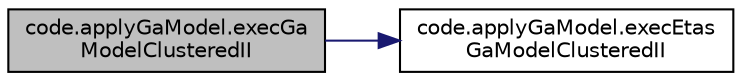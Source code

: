 digraph "code.applyGaModel.execGaModelClusteredII"
{
  edge [fontname="Helvetica",fontsize="10",labelfontname="Helvetica",labelfontsize="10"];
  node [fontname="Helvetica",fontsize="10",shape=record];
  rankdir="LR";
  Node35 [label="code.applyGaModel.execGa\lModelClusteredII",height=0.2,width=0.4,color="black", fillcolor="grey75", style="filled", fontcolor="black"];
  Node35 -> Node36 [color="midnightblue",fontsize="10",style="solid",fontname="Helvetica"];
  Node36 [label="code.applyGaModel.execEtas\lGaModelClusteredII",height=0.2,width=0.4,color="black", fillcolor="white", style="filled",URL="$namespacecode_1_1apply_ga_model.html#adb4f83dfa0efd98ff16aa155d9393a78"];
}

